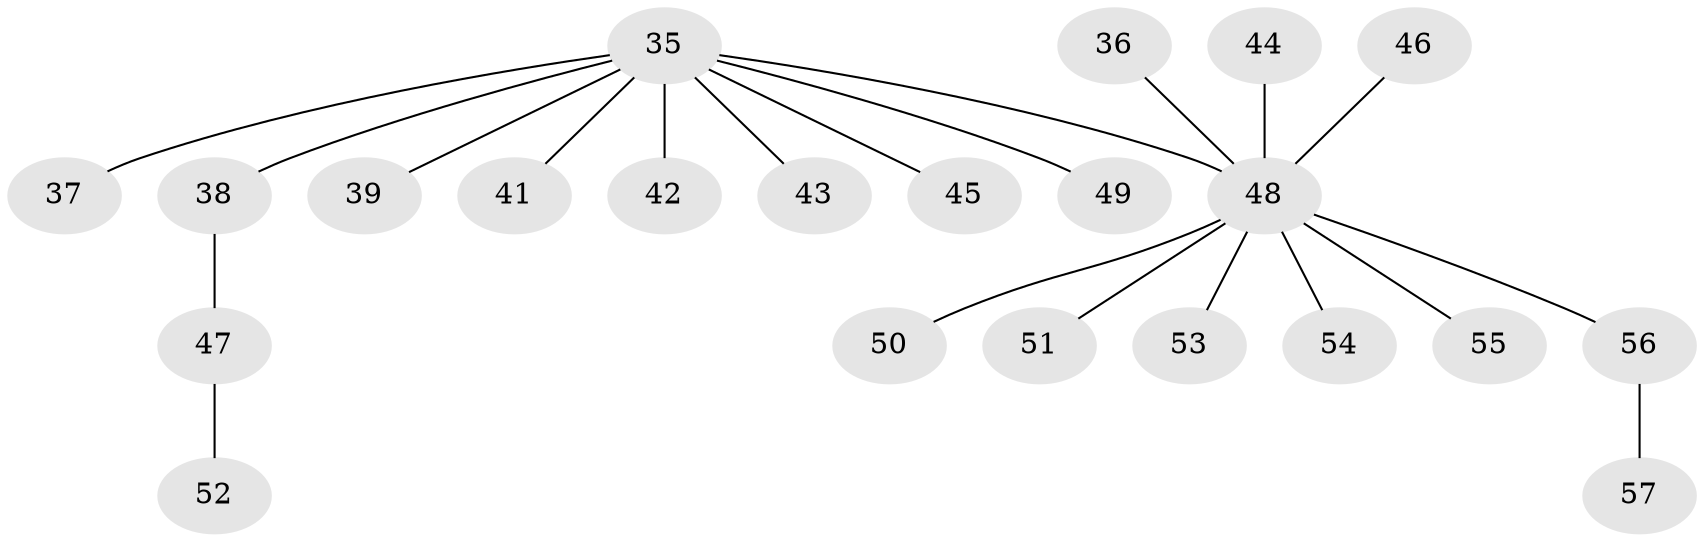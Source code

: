// original degree distribution, {6: 0.03508771929824561, 2: 0.15789473684210525, 5: 0.017543859649122806, 3: 0.17543859649122806, 1: 0.543859649122807, 4: 0.07017543859649122}
// Generated by graph-tools (version 1.1) at 2025/56/03/04/25 21:56:42]
// undirected, 22 vertices, 21 edges
graph export_dot {
graph [start="1"]
  node [color=gray90,style=filled];
  35 [super="+33"];
  36;
  37;
  38;
  39;
  41;
  42;
  43;
  44;
  45;
  46;
  47;
  48 [super="+40+6+19+34+3+11+27+14+18+31"];
  49;
  50;
  51;
  52;
  53;
  54;
  55;
  56;
  57;
  35 -- 43;
  35 -- 37;
  35 -- 38;
  35 -- 39;
  35 -- 41;
  35 -- 42;
  35 -- 45;
  35 -- 48;
  35 -- 49;
  36 -- 48;
  38 -- 47;
  44 -- 48;
  46 -- 48;
  47 -- 52;
  48 -- 50;
  48 -- 56;
  48 -- 54;
  48 -- 51;
  48 -- 53;
  48 -- 55;
  56 -- 57;
}
